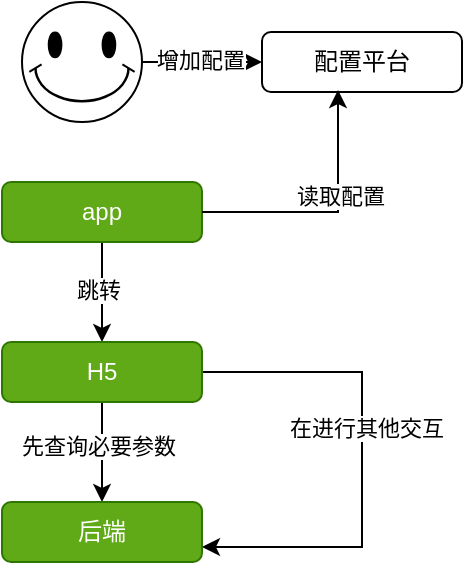 <mxfile version="28.0.9">
  <diagram name="第 1 页" id="wGMWOpGk1n0xadyC_bJa">
    <mxGraphModel dx="788" dy="595" grid="1" gridSize="10" guides="1" tooltips="1" connect="1" arrows="1" fold="1" page="1" pageScale="1" pageWidth="850" pageHeight="1100" math="0" shadow="0">
      <root>
        <mxCell id="0" />
        <mxCell id="1" parent="0" />
        <mxCell id="XYf41SD09D1qtcmD4VIL-4" style="edgeStyle=orthogonalEdgeStyle;rounded=0;orthogonalLoop=1;jettySize=auto;html=1;entryX=0;entryY=0.5;entryDx=0;entryDy=0;" edge="1" parent="1" source="XYf41SD09D1qtcmD4VIL-2" target="XYf41SD09D1qtcmD4VIL-3">
          <mxGeometry relative="1" as="geometry" />
        </mxCell>
        <mxCell id="XYf41SD09D1qtcmD4VIL-5" value="增加配置" style="edgeLabel;html=1;align=center;verticalAlign=middle;resizable=0;points=[];" vertex="1" connectable="0" parent="XYf41SD09D1qtcmD4VIL-4">
          <mxGeometry x="-0.04" y="1" relative="1" as="geometry">
            <mxPoint as="offset" />
          </mxGeometry>
        </mxCell>
        <mxCell id="XYf41SD09D1qtcmD4VIL-2" value="" style="verticalLabelPosition=bottom;verticalAlign=top;html=1;shape=mxgraph.basic.smiley" vertex="1" parent="1">
          <mxGeometry x="60" y="180" width="60" height="60" as="geometry" />
        </mxCell>
        <mxCell id="XYf41SD09D1qtcmD4VIL-3" value="配置平台" style="rounded=1;whiteSpace=wrap;html=1;" vertex="1" parent="1">
          <mxGeometry x="180" y="195" width="100" height="30" as="geometry" />
        </mxCell>
        <mxCell id="XYf41SD09D1qtcmD4VIL-12" style="edgeStyle=orthogonalEdgeStyle;rounded=0;orthogonalLoop=1;jettySize=auto;html=1;entryX=0.5;entryY=0;entryDx=0;entryDy=0;" edge="1" parent="1" source="XYf41SD09D1qtcmD4VIL-6" target="XYf41SD09D1qtcmD4VIL-9">
          <mxGeometry relative="1" as="geometry" />
        </mxCell>
        <mxCell id="XYf41SD09D1qtcmD4VIL-13" value="跳转" style="edgeLabel;html=1;align=center;verticalAlign=middle;resizable=0;points=[];" vertex="1" connectable="0" parent="XYf41SD09D1qtcmD4VIL-12">
          <mxGeometry x="-0.033" y="-2" relative="1" as="geometry">
            <mxPoint as="offset" />
          </mxGeometry>
        </mxCell>
        <mxCell id="XYf41SD09D1qtcmD4VIL-6" value="app" style="rounded=1;whiteSpace=wrap;html=1;fillColor=#60a917;fontColor=#ffffff;strokeColor=#2D7600;" vertex="1" parent="1">
          <mxGeometry x="50" y="270" width="100" height="30" as="geometry" />
        </mxCell>
        <mxCell id="XYf41SD09D1qtcmD4VIL-15" style="edgeStyle=orthogonalEdgeStyle;rounded=0;orthogonalLoop=1;jettySize=auto;html=1;" edge="1" parent="1" source="XYf41SD09D1qtcmD4VIL-9" target="XYf41SD09D1qtcmD4VIL-14">
          <mxGeometry relative="1" as="geometry" />
        </mxCell>
        <mxCell id="XYf41SD09D1qtcmD4VIL-16" value="先查询必要参数" style="edgeLabel;html=1;align=center;verticalAlign=middle;resizable=0;points=[];" vertex="1" connectable="0" parent="XYf41SD09D1qtcmD4VIL-15">
          <mxGeometry x="-0.12" y="-2" relative="1" as="geometry">
            <mxPoint as="offset" />
          </mxGeometry>
        </mxCell>
        <mxCell id="XYf41SD09D1qtcmD4VIL-19" style="edgeStyle=orthogonalEdgeStyle;rounded=0;orthogonalLoop=1;jettySize=auto;html=1;entryX=1;entryY=0.75;entryDx=0;entryDy=0;" edge="1" parent="1" source="XYf41SD09D1qtcmD4VIL-9" target="XYf41SD09D1qtcmD4VIL-14">
          <mxGeometry relative="1" as="geometry">
            <Array as="points">
              <mxPoint x="230" y="365" />
              <mxPoint x="230" y="453" />
            </Array>
          </mxGeometry>
        </mxCell>
        <mxCell id="XYf41SD09D1qtcmD4VIL-20" value="在进行其他交互" style="edgeLabel;html=1;align=center;verticalAlign=middle;resizable=0;points=[];" vertex="1" connectable="0" parent="XYf41SD09D1qtcmD4VIL-19">
          <mxGeometry x="-0.132" y="2" relative="1" as="geometry">
            <mxPoint as="offset" />
          </mxGeometry>
        </mxCell>
        <mxCell id="XYf41SD09D1qtcmD4VIL-9" value="H5" style="rounded=1;whiteSpace=wrap;html=1;fillColor=#60a917;fontColor=#ffffff;strokeColor=#2D7600;" vertex="1" parent="1">
          <mxGeometry x="50" y="350" width="100" height="30" as="geometry" />
        </mxCell>
        <mxCell id="XYf41SD09D1qtcmD4VIL-10" style="edgeStyle=orthogonalEdgeStyle;rounded=0;orthogonalLoop=1;jettySize=auto;html=1;entryX=0.38;entryY=0.967;entryDx=0;entryDy=0;entryPerimeter=0;" edge="1" parent="1" source="XYf41SD09D1qtcmD4VIL-6" target="XYf41SD09D1qtcmD4VIL-3">
          <mxGeometry relative="1" as="geometry" />
        </mxCell>
        <mxCell id="XYf41SD09D1qtcmD4VIL-11" value="读取配置" style="edgeLabel;html=1;align=center;verticalAlign=middle;resizable=0;points=[];" vertex="1" connectable="0" parent="XYf41SD09D1qtcmD4VIL-10">
          <mxGeometry x="0.182" y="-1" relative="1" as="geometry">
            <mxPoint as="offset" />
          </mxGeometry>
        </mxCell>
        <mxCell id="XYf41SD09D1qtcmD4VIL-14" value="后端" style="rounded=1;whiteSpace=wrap;html=1;fillColor=#60a917;fontColor=#ffffff;strokeColor=#2D7600;" vertex="1" parent="1">
          <mxGeometry x="50" y="430" width="100" height="30" as="geometry" />
        </mxCell>
      </root>
    </mxGraphModel>
  </diagram>
</mxfile>
